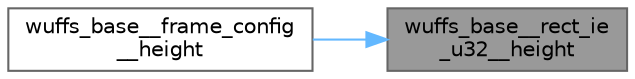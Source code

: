 digraph "wuffs_base__rect_ie_u32__height"
{
 // LATEX_PDF_SIZE
  bgcolor="transparent";
  edge [fontname=Helvetica,fontsize=10,labelfontname=Helvetica,labelfontsize=10];
  node [fontname=Helvetica,fontsize=10,shape=box,height=0.2,width=0.4];
  rankdir="RL";
  Node1 [id="Node000001",label="wuffs_base__rect_ie\l_u32__height",height=0.2,width=0.4,color="gray40", fillcolor="grey60", style="filled", fontcolor="black",tooltip=" "];
  Node1 -> Node2 [id="edge1_Node000001_Node000002",dir="back",color="steelblue1",style="solid",tooltip=" "];
  Node2 [id="Node000002",label="wuffs_base__frame_config\l__height",height=0.2,width=0.4,color="grey40", fillcolor="white", style="filled",URL="$wuffs-v0_83_8c.html#a69a502de9d8dc567630aea3886b6db02",tooltip=" "];
}
